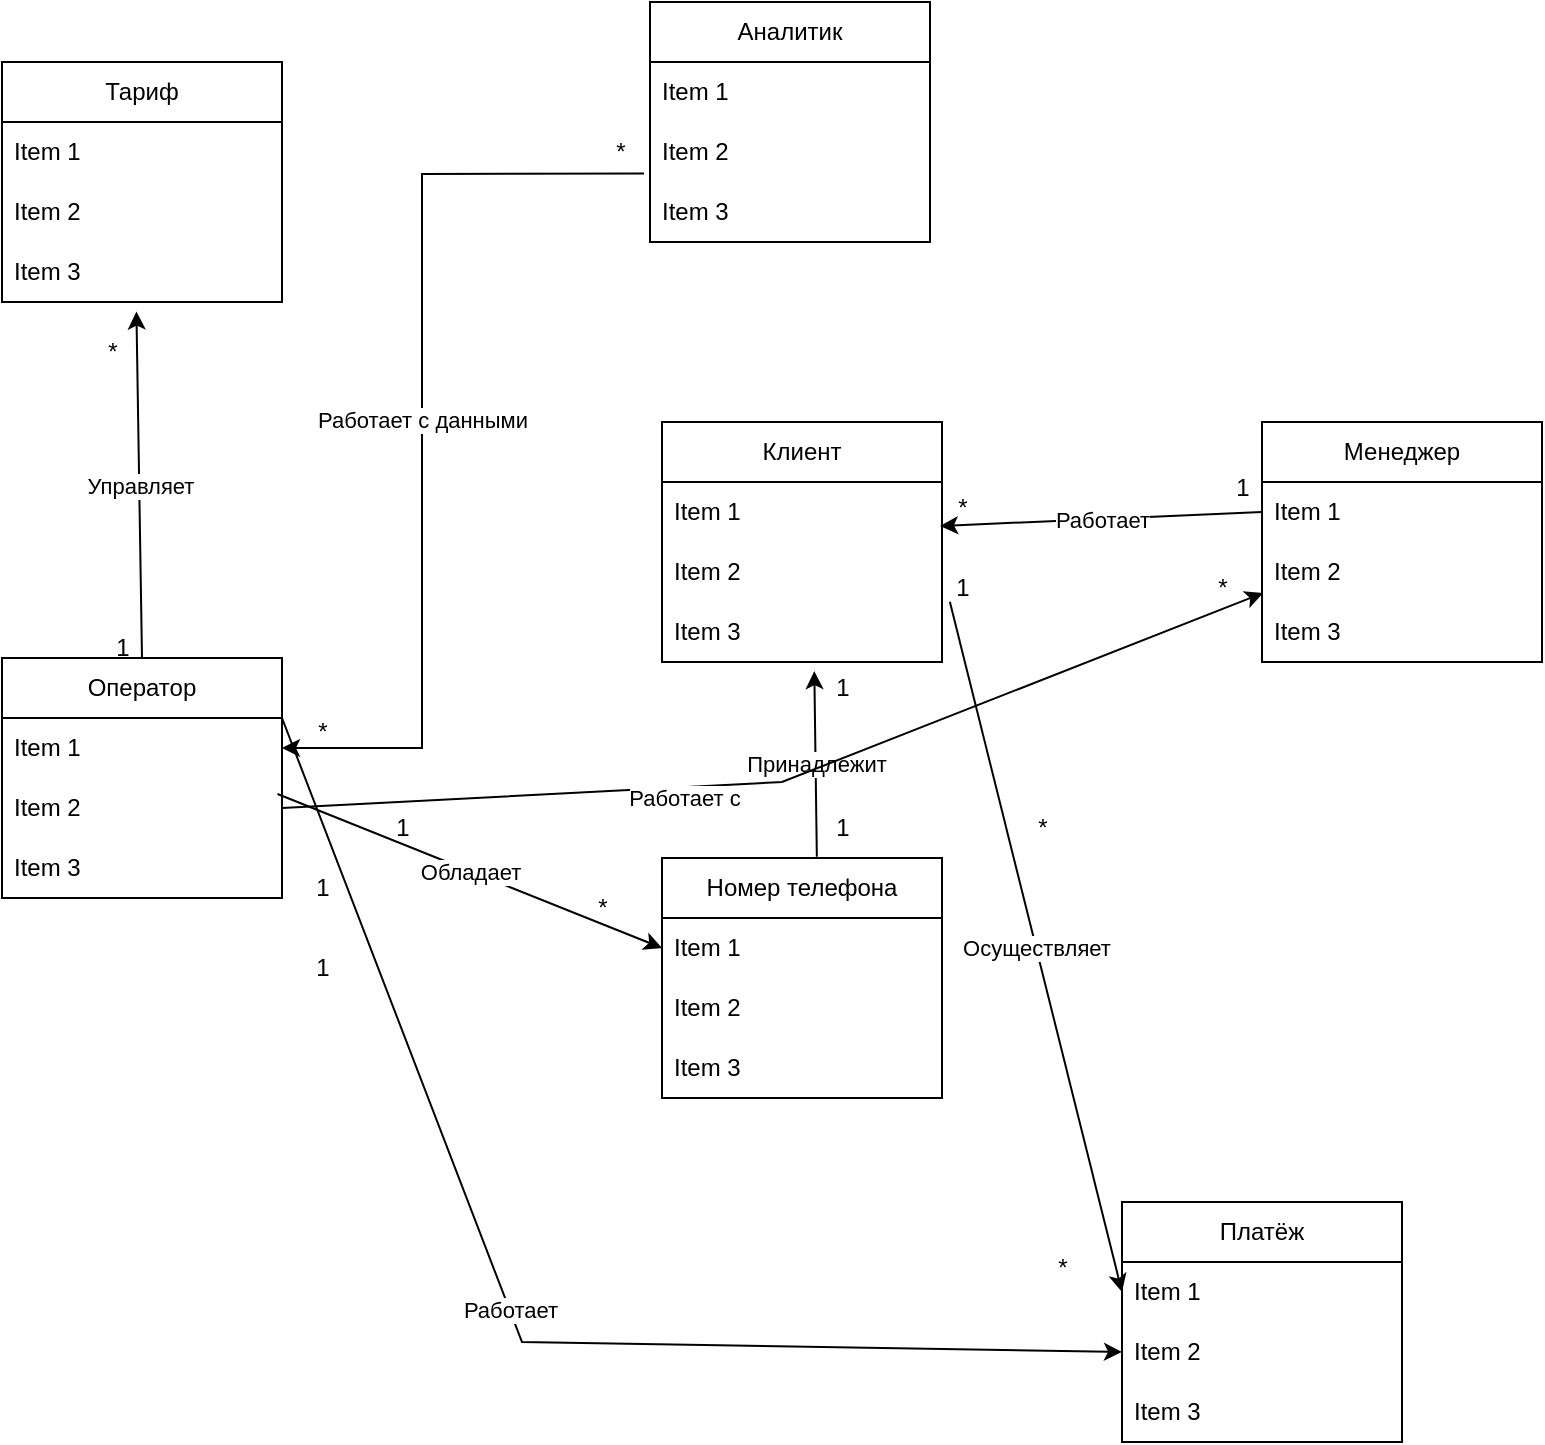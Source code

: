 <mxfile version="24.8.4">
  <diagram name="Страница — 1" id="0S1JIXBWdZlQG3bKPibP">
    <mxGraphModel dx="1196" dy="707" grid="1" gridSize="10" guides="1" tooltips="1" connect="1" arrows="1" fold="1" page="1" pageScale="1" pageWidth="827" pageHeight="1169" math="0" shadow="0">
      <root>
        <mxCell id="0" />
        <mxCell id="1" parent="0" />
        <mxCell id="1AuL-2awDhLLWzgHiO8z-2" value="Клиент" style="swimlane;fontStyle=0;childLayout=stackLayout;horizontal=1;startSize=30;horizontalStack=0;resizeParent=1;resizeParentMax=0;resizeLast=0;collapsible=1;marginBottom=0;whiteSpace=wrap;html=1;" vertex="1" parent="1">
          <mxGeometry x="350" y="750" width="140" height="120" as="geometry" />
        </mxCell>
        <mxCell id="1AuL-2awDhLLWzgHiO8z-3" value="Item 1" style="text;strokeColor=none;fillColor=none;align=left;verticalAlign=middle;spacingLeft=4;spacingRight=4;overflow=hidden;points=[[0,0.5],[1,0.5]];portConstraint=eastwest;rotatable=0;whiteSpace=wrap;html=1;" vertex="1" parent="1AuL-2awDhLLWzgHiO8z-2">
          <mxGeometry y="30" width="140" height="30" as="geometry" />
        </mxCell>
        <mxCell id="1AuL-2awDhLLWzgHiO8z-4" value="Item 2" style="text;strokeColor=none;fillColor=none;align=left;verticalAlign=middle;spacingLeft=4;spacingRight=4;overflow=hidden;points=[[0,0.5],[1,0.5]];portConstraint=eastwest;rotatable=0;whiteSpace=wrap;html=1;" vertex="1" parent="1AuL-2awDhLLWzgHiO8z-2">
          <mxGeometry y="60" width="140" height="30" as="geometry" />
        </mxCell>
        <mxCell id="1AuL-2awDhLLWzgHiO8z-5" value="Item 3" style="text;strokeColor=none;fillColor=none;align=left;verticalAlign=middle;spacingLeft=4;spacingRight=4;overflow=hidden;points=[[0,0.5],[1,0.5]];portConstraint=eastwest;rotatable=0;whiteSpace=wrap;html=1;" vertex="1" parent="1AuL-2awDhLLWzgHiO8z-2">
          <mxGeometry y="90" width="140" height="30" as="geometry" />
        </mxCell>
        <mxCell id="1AuL-2awDhLLWzgHiO8z-6" value="Менеджер" style="swimlane;fontStyle=0;childLayout=stackLayout;horizontal=1;startSize=30;horizontalStack=0;resizeParent=1;resizeParentMax=0;resizeLast=0;collapsible=1;marginBottom=0;whiteSpace=wrap;html=1;" vertex="1" parent="1">
          <mxGeometry x="650" y="750" width="140" height="120" as="geometry" />
        </mxCell>
        <mxCell id="1AuL-2awDhLLWzgHiO8z-7" value="Item 1" style="text;strokeColor=none;fillColor=none;align=left;verticalAlign=middle;spacingLeft=4;spacingRight=4;overflow=hidden;points=[[0,0.5],[1,0.5]];portConstraint=eastwest;rotatable=0;whiteSpace=wrap;html=1;" vertex="1" parent="1AuL-2awDhLLWzgHiO8z-6">
          <mxGeometry y="30" width="140" height="30" as="geometry" />
        </mxCell>
        <mxCell id="1AuL-2awDhLLWzgHiO8z-8" value="Item 2" style="text;strokeColor=none;fillColor=none;align=left;verticalAlign=middle;spacingLeft=4;spacingRight=4;overflow=hidden;points=[[0,0.5],[1,0.5]];portConstraint=eastwest;rotatable=0;whiteSpace=wrap;html=1;" vertex="1" parent="1AuL-2awDhLLWzgHiO8z-6">
          <mxGeometry y="60" width="140" height="30" as="geometry" />
        </mxCell>
        <mxCell id="1AuL-2awDhLLWzgHiO8z-9" value="Item 3" style="text;strokeColor=none;fillColor=none;align=left;verticalAlign=middle;spacingLeft=4;spacingRight=4;overflow=hidden;points=[[0,0.5],[1,0.5]];portConstraint=eastwest;rotatable=0;whiteSpace=wrap;html=1;" vertex="1" parent="1AuL-2awDhLLWzgHiO8z-6">
          <mxGeometry y="90" width="140" height="30" as="geometry" />
        </mxCell>
        <mxCell id="1AuL-2awDhLLWzgHiO8z-20" value="" style="endArrow=classic;html=1;rounded=0;entryX=0.993;entryY=0.733;entryDx=0;entryDy=0;entryPerimeter=0;exitX=0;exitY=0.5;exitDx=0;exitDy=0;" edge="1" parent="1" source="1AuL-2awDhLLWzgHiO8z-7" target="1AuL-2awDhLLWzgHiO8z-3">
          <mxGeometry relative="1" as="geometry">
            <mxPoint x="530" y="800" as="sourcePoint" />
            <mxPoint x="600" y="810" as="targetPoint" />
          </mxGeometry>
        </mxCell>
        <mxCell id="1AuL-2awDhLLWzgHiO8z-21" value="Работает" style="edgeLabel;resizable=0;html=1;;align=center;verticalAlign=middle;" connectable="0" vertex="1" parent="1AuL-2awDhLLWzgHiO8z-20">
          <mxGeometry relative="1" as="geometry" />
        </mxCell>
        <mxCell id="1AuL-2awDhLLWzgHiO8z-22" value="1" style="text;html=1;align=center;verticalAlign=middle;resizable=0;points=[];autosize=1;strokeColor=none;fillColor=none;" vertex="1" parent="1">
          <mxGeometry x="625" y="768" width="30" height="30" as="geometry" />
        </mxCell>
        <mxCell id="1AuL-2awDhLLWzgHiO8z-23" value="*" style="text;html=1;align=center;verticalAlign=middle;resizable=0;points=[];autosize=1;strokeColor=none;fillColor=none;" vertex="1" parent="1">
          <mxGeometry x="485" y="778" width="30" height="30" as="geometry" />
        </mxCell>
        <mxCell id="1AuL-2awDhLLWzgHiO8z-24" value="Платёж" style="swimlane;fontStyle=0;childLayout=stackLayout;horizontal=1;startSize=30;horizontalStack=0;resizeParent=1;resizeParentMax=0;resizeLast=0;collapsible=1;marginBottom=0;whiteSpace=wrap;html=1;" vertex="1" parent="1">
          <mxGeometry x="580" y="1140" width="140" height="120" as="geometry" />
        </mxCell>
        <mxCell id="1AuL-2awDhLLWzgHiO8z-25" value="Item 1" style="text;strokeColor=none;fillColor=none;align=left;verticalAlign=middle;spacingLeft=4;spacingRight=4;overflow=hidden;points=[[0,0.5],[1,0.5]];portConstraint=eastwest;rotatable=0;whiteSpace=wrap;html=1;" vertex="1" parent="1AuL-2awDhLLWzgHiO8z-24">
          <mxGeometry y="30" width="140" height="30" as="geometry" />
        </mxCell>
        <mxCell id="1AuL-2awDhLLWzgHiO8z-26" value="Item 2" style="text;strokeColor=none;fillColor=none;align=left;verticalAlign=middle;spacingLeft=4;spacingRight=4;overflow=hidden;points=[[0,0.5],[1,0.5]];portConstraint=eastwest;rotatable=0;whiteSpace=wrap;html=1;" vertex="1" parent="1AuL-2awDhLLWzgHiO8z-24">
          <mxGeometry y="60" width="140" height="30" as="geometry" />
        </mxCell>
        <mxCell id="1AuL-2awDhLLWzgHiO8z-27" value="Item 3" style="text;strokeColor=none;fillColor=none;align=left;verticalAlign=middle;spacingLeft=4;spacingRight=4;overflow=hidden;points=[[0,0.5],[1,0.5]];portConstraint=eastwest;rotatable=0;whiteSpace=wrap;html=1;" vertex="1" parent="1AuL-2awDhLLWzgHiO8z-24">
          <mxGeometry y="90" width="140" height="30" as="geometry" />
        </mxCell>
        <mxCell id="1AuL-2awDhLLWzgHiO8z-28" value="" style="endArrow=classic;html=1;rounded=0;entryX=0;entryY=0.5;entryDx=0;entryDy=0;exitX=1.028;exitY=-0.004;exitDx=0;exitDy=0;exitPerimeter=0;" edge="1" parent="1" source="1AuL-2awDhLLWzgHiO8z-5" target="1AuL-2awDhLLWzgHiO8z-25">
          <mxGeometry relative="1" as="geometry">
            <mxPoint x="660" y="805" as="sourcePoint" />
            <mxPoint x="499" y="812" as="targetPoint" />
          </mxGeometry>
        </mxCell>
        <mxCell id="1AuL-2awDhLLWzgHiO8z-29" value="Осуществляет" style="edgeLabel;resizable=0;html=1;;align=center;verticalAlign=middle;" connectable="0" vertex="1" parent="1AuL-2awDhLLWzgHiO8z-28">
          <mxGeometry relative="1" as="geometry" />
        </mxCell>
        <mxCell id="1AuL-2awDhLLWzgHiO8z-31" value="1" style="text;html=1;align=center;verticalAlign=middle;resizable=0;points=[];autosize=1;strokeColor=none;fillColor=none;" vertex="1" parent="1">
          <mxGeometry x="485" y="818" width="30" height="30" as="geometry" />
        </mxCell>
        <mxCell id="1AuL-2awDhLLWzgHiO8z-32" value="*" style="text;html=1;align=center;verticalAlign=middle;resizable=0;points=[];autosize=1;strokeColor=none;fillColor=none;" vertex="1" parent="1">
          <mxGeometry x="525" y="938" width="30" height="30" as="geometry" />
        </mxCell>
        <mxCell id="1AuL-2awDhLLWzgHiO8z-33" value="Номер телефона" style="swimlane;fontStyle=0;childLayout=stackLayout;horizontal=1;startSize=30;horizontalStack=0;resizeParent=1;resizeParentMax=0;resizeLast=0;collapsible=1;marginBottom=0;whiteSpace=wrap;html=1;" vertex="1" parent="1">
          <mxGeometry x="350" y="968" width="140" height="120" as="geometry" />
        </mxCell>
        <mxCell id="1AuL-2awDhLLWzgHiO8z-34" value="Item 1" style="text;strokeColor=none;fillColor=none;align=left;verticalAlign=middle;spacingLeft=4;spacingRight=4;overflow=hidden;points=[[0,0.5],[1,0.5]];portConstraint=eastwest;rotatable=0;whiteSpace=wrap;html=1;" vertex="1" parent="1AuL-2awDhLLWzgHiO8z-33">
          <mxGeometry y="30" width="140" height="30" as="geometry" />
        </mxCell>
        <mxCell id="1AuL-2awDhLLWzgHiO8z-35" value="Item 2" style="text;strokeColor=none;fillColor=none;align=left;verticalAlign=middle;spacingLeft=4;spacingRight=4;overflow=hidden;points=[[0,0.5],[1,0.5]];portConstraint=eastwest;rotatable=0;whiteSpace=wrap;html=1;" vertex="1" parent="1AuL-2awDhLLWzgHiO8z-33">
          <mxGeometry y="60" width="140" height="30" as="geometry" />
        </mxCell>
        <mxCell id="1AuL-2awDhLLWzgHiO8z-36" value="Item 3" style="text;strokeColor=none;fillColor=none;align=left;verticalAlign=middle;spacingLeft=4;spacingRight=4;overflow=hidden;points=[[0,0.5],[1,0.5]];portConstraint=eastwest;rotatable=0;whiteSpace=wrap;html=1;" vertex="1" parent="1AuL-2awDhLLWzgHiO8z-33">
          <mxGeometry y="90" width="140" height="30" as="geometry" />
        </mxCell>
        <mxCell id="1AuL-2awDhLLWzgHiO8z-37" value="" style="endArrow=classic;html=1;rounded=0;entryX=0.544;entryY=1.152;entryDx=0;entryDy=0;entryPerimeter=0;exitX=0.553;exitY=-0.005;exitDx=0;exitDy=0;exitPerimeter=0;" edge="1" parent="1" source="1AuL-2awDhLLWzgHiO8z-33" target="1AuL-2awDhLLWzgHiO8z-5">
          <mxGeometry relative="1" as="geometry">
            <mxPoint x="660" y="805" as="sourcePoint" />
            <mxPoint x="499" y="812" as="targetPoint" />
          </mxGeometry>
        </mxCell>
        <mxCell id="1AuL-2awDhLLWzgHiO8z-38" value="Принадлежит" style="edgeLabel;resizable=0;html=1;;align=center;verticalAlign=middle;" connectable="0" vertex="1" parent="1AuL-2awDhLLWzgHiO8z-37">
          <mxGeometry relative="1" as="geometry" />
        </mxCell>
        <mxCell id="1AuL-2awDhLLWzgHiO8z-39" value="1" style="text;html=1;align=center;verticalAlign=middle;resizable=0;points=[];autosize=1;strokeColor=none;fillColor=none;" vertex="1" parent="1">
          <mxGeometry x="425" y="938" width="30" height="30" as="geometry" />
        </mxCell>
        <mxCell id="1AuL-2awDhLLWzgHiO8z-40" value="1" style="text;html=1;align=center;verticalAlign=middle;resizable=0;points=[];autosize=1;strokeColor=none;fillColor=none;" vertex="1" parent="1">
          <mxGeometry x="425" y="868" width="30" height="30" as="geometry" />
        </mxCell>
        <mxCell id="1AuL-2awDhLLWzgHiO8z-41" value="Оператор" style="swimlane;fontStyle=0;childLayout=stackLayout;horizontal=1;startSize=30;horizontalStack=0;resizeParent=1;resizeParentMax=0;resizeLast=0;collapsible=1;marginBottom=0;whiteSpace=wrap;html=1;" vertex="1" parent="1">
          <mxGeometry x="20" y="868" width="140" height="120" as="geometry" />
        </mxCell>
        <mxCell id="1AuL-2awDhLLWzgHiO8z-42" value="Item 1" style="text;strokeColor=none;fillColor=none;align=left;verticalAlign=middle;spacingLeft=4;spacingRight=4;overflow=hidden;points=[[0,0.5],[1,0.5]];portConstraint=eastwest;rotatable=0;whiteSpace=wrap;html=1;" vertex="1" parent="1AuL-2awDhLLWzgHiO8z-41">
          <mxGeometry y="30" width="140" height="30" as="geometry" />
        </mxCell>
        <mxCell id="1AuL-2awDhLLWzgHiO8z-43" value="Item 2" style="text;strokeColor=none;fillColor=none;align=left;verticalAlign=middle;spacingLeft=4;spacingRight=4;overflow=hidden;points=[[0,0.5],[1,0.5]];portConstraint=eastwest;rotatable=0;whiteSpace=wrap;html=1;" vertex="1" parent="1AuL-2awDhLLWzgHiO8z-41">
          <mxGeometry y="60" width="140" height="30" as="geometry" />
        </mxCell>
        <mxCell id="1AuL-2awDhLLWzgHiO8z-44" value="Item 3" style="text;strokeColor=none;fillColor=none;align=left;verticalAlign=middle;spacingLeft=4;spacingRight=4;overflow=hidden;points=[[0,0.5],[1,0.5]];portConstraint=eastwest;rotatable=0;whiteSpace=wrap;html=1;" vertex="1" parent="1AuL-2awDhLLWzgHiO8z-41">
          <mxGeometry y="90" width="140" height="30" as="geometry" />
        </mxCell>
        <mxCell id="1AuL-2awDhLLWzgHiO8z-45" value="" style="endArrow=classic;html=1;rounded=0;exitX=1;exitY=0.25;exitDx=0;exitDy=0;entryX=0;entryY=0.5;entryDx=0;entryDy=0;" edge="1" parent="1" source="1AuL-2awDhLLWzgHiO8z-41" target="1AuL-2awDhLLWzgHiO8z-26">
          <mxGeometry relative="1" as="geometry">
            <mxPoint x="271" y="953" as="sourcePoint" />
            <mxPoint x="400" y="1140" as="targetPoint" />
            <Array as="points">
              <mxPoint x="280" y="1210" />
            </Array>
          </mxGeometry>
        </mxCell>
        <mxCell id="1AuL-2awDhLLWzgHiO8z-46" value="Работает" style="edgeLabel;resizable=0;html=1;;align=center;verticalAlign=middle;" connectable="0" vertex="1" parent="1AuL-2awDhLLWzgHiO8z-45">
          <mxGeometry relative="1" as="geometry" />
        </mxCell>
        <mxCell id="1AuL-2awDhLLWzgHiO8z-48" value="1" style="text;html=1;align=center;verticalAlign=middle;resizable=0;points=[];autosize=1;strokeColor=none;fillColor=none;" vertex="1" parent="1">
          <mxGeometry x="165" y="968" width="30" height="30" as="geometry" />
        </mxCell>
        <mxCell id="1AuL-2awDhLLWzgHiO8z-49" value="*" style="text;html=1;align=center;verticalAlign=middle;resizable=0;points=[];autosize=1;strokeColor=none;fillColor=none;" vertex="1" parent="1">
          <mxGeometry x="535" y="1158" width="30" height="30" as="geometry" />
        </mxCell>
        <mxCell id="1AuL-2awDhLLWzgHiO8z-50" value="" style="endArrow=classic;html=1;rounded=0;entryX=0.004;entryY=0.85;entryDx=0;entryDy=0;entryPerimeter=0;exitX=1;exitY=0.5;exitDx=0;exitDy=0;" edge="1" parent="1" source="1AuL-2awDhLLWzgHiO8z-43" target="1AuL-2awDhLLWzgHiO8z-8">
          <mxGeometry relative="1" as="geometry">
            <mxPoint x="437" y="969" as="sourcePoint" />
            <mxPoint x="436" y="885" as="targetPoint" />
            <Array as="points">
              <mxPoint x="410" y="930" />
            </Array>
          </mxGeometry>
        </mxCell>
        <mxCell id="1AuL-2awDhLLWzgHiO8z-51" value="Работает с" style="edgeLabel;resizable=0;html=1;;align=center;verticalAlign=middle;" connectable="0" vertex="1" parent="1AuL-2awDhLLWzgHiO8z-50">
          <mxGeometry relative="1" as="geometry">
            <mxPoint x="-53" y="9" as="offset" />
          </mxGeometry>
        </mxCell>
        <mxCell id="1AuL-2awDhLLWzgHiO8z-52" value="1" style="text;html=1;align=center;verticalAlign=middle;resizable=0;points=[];autosize=1;strokeColor=none;fillColor=none;" vertex="1" parent="1">
          <mxGeometry x="165" y="1008" width="30" height="30" as="geometry" />
        </mxCell>
        <mxCell id="1AuL-2awDhLLWzgHiO8z-53" value="*" style="text;html=1;align=center;verticalAlign=middle;resizable=0;points=[];autosize=1;strokeColor=none;fillColor=none;" vertex="1" parent="1">
          <mxGeometry x="615" y="818" width="30" height="30" as="geometry" />
        </mxCell>
        <mxCell id="1AuL-2awDhLLWzgHiO8z-55" value="Тариф" style="swimlane;fontStyle=0;childLayout=stackLayout;horizontal=1;startSize=30;horizontalStack=0;resizeParent=1;resizeParentMax=0;resizeLast=0;collapsible=1;marginBottom=0;whiteSpace=wrap;html=1;" vertex="1" parent="1">
          <mxGeometry x="20" y="570" width="140" height="120" as="geometry" />
        </mxCell>
        <mxCell id="1AuL-2awDhLLWzgHiO8z-56" value="Item 1" style="text;strokeColor=none;fillColor=none;align=left;verticalAlign=middle;spacingLeft=4;spacingRight=4;overflow=hidden;points=[[0,0.5],[1,0.5]];portConstraint=eastwest;rotatable=0;whiteSpace=wrap;html=1;" vertex="1" parent="1AuL-2awDhLLWzgHiO8z-55">
          <mxGeometry y="30" width="140" height="30" as="geometry" />
        </mxCell>
        <mxCell id="1AuL-2awDhLLWzgHiO8z-57" value="Item 2" style="text;strokeColor=none;fillColor=none;align=left;verticalAlign=middle;spacingLeft=4;spacingRight=4;overflow=hidden;points=[[0,0.5],[1,0.5]];portConstraint=eastwest;rotatable=0;whiteSpace=wrap;html=1;" vertex="1" parent="1AuL-2awDhLLWzgHiO8z-55">
          <mxGeometry y="60" width="140" height="30" as="geometry" />
        </mxCell>
        <mxCell id="1AuL-2awDhLLWzgHiO8z-58" value="Item 3" style="text;strokeColor=none;fillColor=none;align=left;verticalAlign=middle;spacingLeft=4;spacingRight=4;overflow=hidden;points=[[0,0.5],[1,0.5]];portConstraint=eastwest;rotatable=0;whiteSpace=wrap;html=1;" vertex="1" parent="1AuL-2awDhLLWzgHiO8z-55">
          <mxGeometry y="90" width="140" height="30" as="geometry" />
        </mxCell>
        <mxCell id="1AuL-2awDhLLWzgHiO8z-59" value="" style="endArrow=classic;html=1;rounded=0;entryX=0.48;entryY=1.159;entryDx=0;entryDy=0;exitX=0.5;exitY=0;exitDx=0;exitDy=0;entryPerimeter=0;" edge="1" parent="1" source="1AuL-2awDhLLWzgHiO8z-41" target="1AuL-2awDhLLWzgHiO8z-58">
          <mxGeometry relative="1" as="geometry">
            <mxPoint x="660" y="805" as="sourcePoint" />
            <mxPoint x="499" y="812" as="targetPoint" />
          </mxGeometry>
        </mxCell>
        <mxCell id="1AuL-2awDhLLWzgHiO8z-60" value="Управляет" style="edgeLabel;resizable=0;html=1;;align=center;verticalAlign=middle;" connectable="0" vertex="1" parent="1AuL-2awDhLLWzgHiO8z-59">
          <mxGeometry relative="1" as="geometry" />
        </mxCell>
        <mxCell id="1AuL-2awDhLLWzgHiO8z-62" value="1" style="text;html=1;align=center;verticalAlign=middle;resizable=0;points=[];autosize=1;strokeColor=none;fillColor=none;" vertex="1" parent="1">
          <mxGeometry x="65" y="848" width="30" height="30" as="geometry" />
        </mxCell>
        <mxCell id="1AuL-2awDhLLWzgHiO8z-63" value="*" style="text;html=1;align=center;verticalAlign=middle;resizable=0;points=[];autosize=1;strokeColor=none;fillColor=none;" vertex="1" parent="1">
          <mxGeometry x="60" y="700" width="30" height="30" as="geometry" />
        </mxCell>
        <mxCell id="1AuL-2awDhLLWzgHiO8z-64" value="" style="endArrow=classic;html=1;rounded=0;entryX=0;entryY=0.5;entryDx=0;entryDy=0;exitX=0.984;exitY=0.267;exitDx=0;exitDy=0;exitPerimeter=0;" edge="1" parent="1" source="1AuL-2awDhLLWzgHiO8z-43" target="1AuL-2awDhLLWzgHiO8z-34">
          <mxGeometry relative="1" as="geometry">
            <mxPoint x="670" y="815" as="sourcePoint" />
            <mxPoint x="509" y="822" as="targetPoint" />
          </mxGeometry>
        </mxCell>
        <mxCell id="1AuL-2awDhLLWzgHiO8z-65" value="Обладает" style="edgeLabel;resizable=0;html=1;;align=center;verticalAlign=middle;" connectable="0" vertex="1" parent="1AuL-2awDhLLWzgHiO8z-64">
          <mxGeometry relative="1" as="geometry" />
        </mxCell>
        <mxCell id="1AuL-2awDhLLWzgHiO8z-66" value="1" style="text;html=1;align=center;verticalAlign=middle;resizable=0;points=[];autosize=1;strokeColor=none;fillColor=none;" vertex="1" parent="1">
          <mxGeometry x="205" y="938" width="30" height="30" as="geometry" />
        </mxCell>
        <mxCell id="1AuL-2awDhLLWzgHiO8z-67" value="*" style="text;html=1;align=center;verticalAlign=middle;resizable=0;points=[];autosize=1;strokeColor=none;fillColor=none;" vertex="1" parent="1">
          <mxGeometry x="305" y="978" width="30" height="30" as="geometry" />
        </mxCell>
        <mxCell id="1AuL-2awDhLLWzgHiO8z-68" value="Аналитик" style="swimlane;fontStyle=0;childLayout=stackLayout;horizontal=1;startSize=30;horizontalStack=0;resizeParent=1;resizeParentMax=0;resizeLast=0;collapsible=1;marginBottom=0;whiteSpace=wrap;html=1;" vertex="1" parent="1">
          <mxGeometry x="344" y="540" width="140" height="120" as="geometry" />
        </mxCell>
        <mxCell id="1AuL-2awDhLLWzgHiO8z-69" value="Item 1" style="text;strokeColor=none;fillColor=none;align=left;verticalAlign=middle;spacingLeft=4;spacingRight=4;overflow=hidden;points=[[0,0.5],[1,0.5]];portConstraint=eastwest;rotatable=0;whiteSpace=wrap;html=1;" vertex="1" parent="1AuL-2awDhLLWzgHiO8z-68">
          <mxGeometry y="30" width="140" height="30" as="geometry" />
        </mxCell>
        <mxCell id="1AuL-2awDhLLWzgHiO8z-70" value="Item 2" style="text;strokeColor=none;fillColor=none;align=left;verticalAlign=middle;spacingLeft=4;spacingRight=4;overflow=hidden;points=[[0,0.5],[1,0.5]];portConstraint=eastwest;rotatable=0;whiteSpace=wrap;html=1;" vertex="1" parent="1AuL-2awDhLLWzgHiO8z-68">
          <mxGeometry y="60" width="140" height="30" as="geometry" />
        </mxCell>
        <mxCell id="1AuL-2awDhLLWzgHiO8z-71" value="Item 3" style="text;strokeColor=none;fillColor=none;align=left;verticalAlign=middle;spacingLeft=4;spacingRight=4;overflow=hidden;points=[[0,0.5],[1,0.5]];portConstraint=eastwest;rotatable=0;whiteSpace=wrap;html=1;" vertex="1" parent="1AuL-2awDhLLWzgHiO8z-68">
          <mxGeometry y="90" width="140" height="30" as="geometry" />
        </mxCell>
        <mxCell id="1AuL-2awDhLLWzgHiO8z-72" value="" style="endArrow=classic;html=1;rounded=0;entryX=1;entryY=0.5;entryDx=0;entryDy=0;exitX=-0.021;exitY=-0.14;exitDx=0;exitDy=0;exitPerimeter=0;" edge="1" parent="1" source="1AuL-2awDhLLWzgHiO8z-71" target="1AuL-2awDhLLWzgHiO8z-42">
          <mxGeometry relative="1" as="geometry">
            <mxPoint x="680" y="825" as="sourcePoint" />
            <mxPoint x="519" y="832" as="targetPoint" />
            <Array as="points">
              <mxPoint x="230" y="626" />
              <mxPoint x="230" y="913" />
            </Array>
          </mxGeometry>
        </mxCell>
        <mxCell id="1AuL-2awDhLLWzgHiO8z-73" value="Работает с данными" style="edgeLabel;resizable=0;html=1;;align=center;verticalAlign=middle;" connectable="0" vertex="1" parent="1AuL-2awDhLLWzgHiO8z-72">
          <mxGeometry relative="1" as="geometry" />
        </mxCell>
        <mxCell id="1AuL-2awDhLLWzgHiO8z-74" value="*" style="text;html=1;align=center;verticalAlign=middle;resizable=0;points=[];autosize=1;strokeColor=none;fillColor=none;" vertex="1" parent="1">
          <mxGeometry x="314" y="600" width="30" height="30" as="geometry" />
        </mxCell>
        <mxCell id="1AuL-2awDhLLWzgHiO8z-75" value="*" style="text;html=1;align=center;verticalAlign=middle;resizable=0;points=[];autosize=1;strokeColor=none;fillColor=none;" vertex="1" parent="1">
          <mxGeometry x="165" y="890" width="30" height="30" as="geometry" />
        </mxCell>
      </root>
    </mxGraphModel>
  </diagram>
</mxfile>

